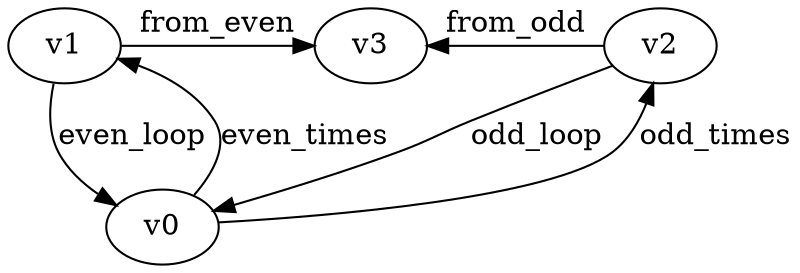digraph ExistentialConstraints {
    /*
     * Existential Quantifier Demo
     * 
     * Demonstrates existential quantifiers in temporal constraints.
     * Some edges are only available at specific mathematical patterns.
     */
    
    // Vertices
    v0 [name="v0", player=0];           // Start
    v1 [name="v1", player=1];           // Choice A
    v2 [name="v2", player=1];           // Choice B  
    v3 [name="v3", player=0, target=1]; // Target
    
    // Edges with existential constraints
    v0 -> v1 [label="even_times", constraint="exists k. time = 2*k"];        // Even times only
    v0 -> v2 [label="odd_times", constraint="exists k. time = 2*k + 1"];     // Odd times only
    
    v1 -> v3 [label="from_even", constraint="time <= 10"];                   // Quick from even
    v1 -> v0 [label="even_loop"];                                            // Loop back
    
    v2 -> v3 [label="from_odd", constraint="time >= 3"];                     // Delayed from odd
    v2 -> v0 [label="odd_loop"];                                             // Loop back
}
